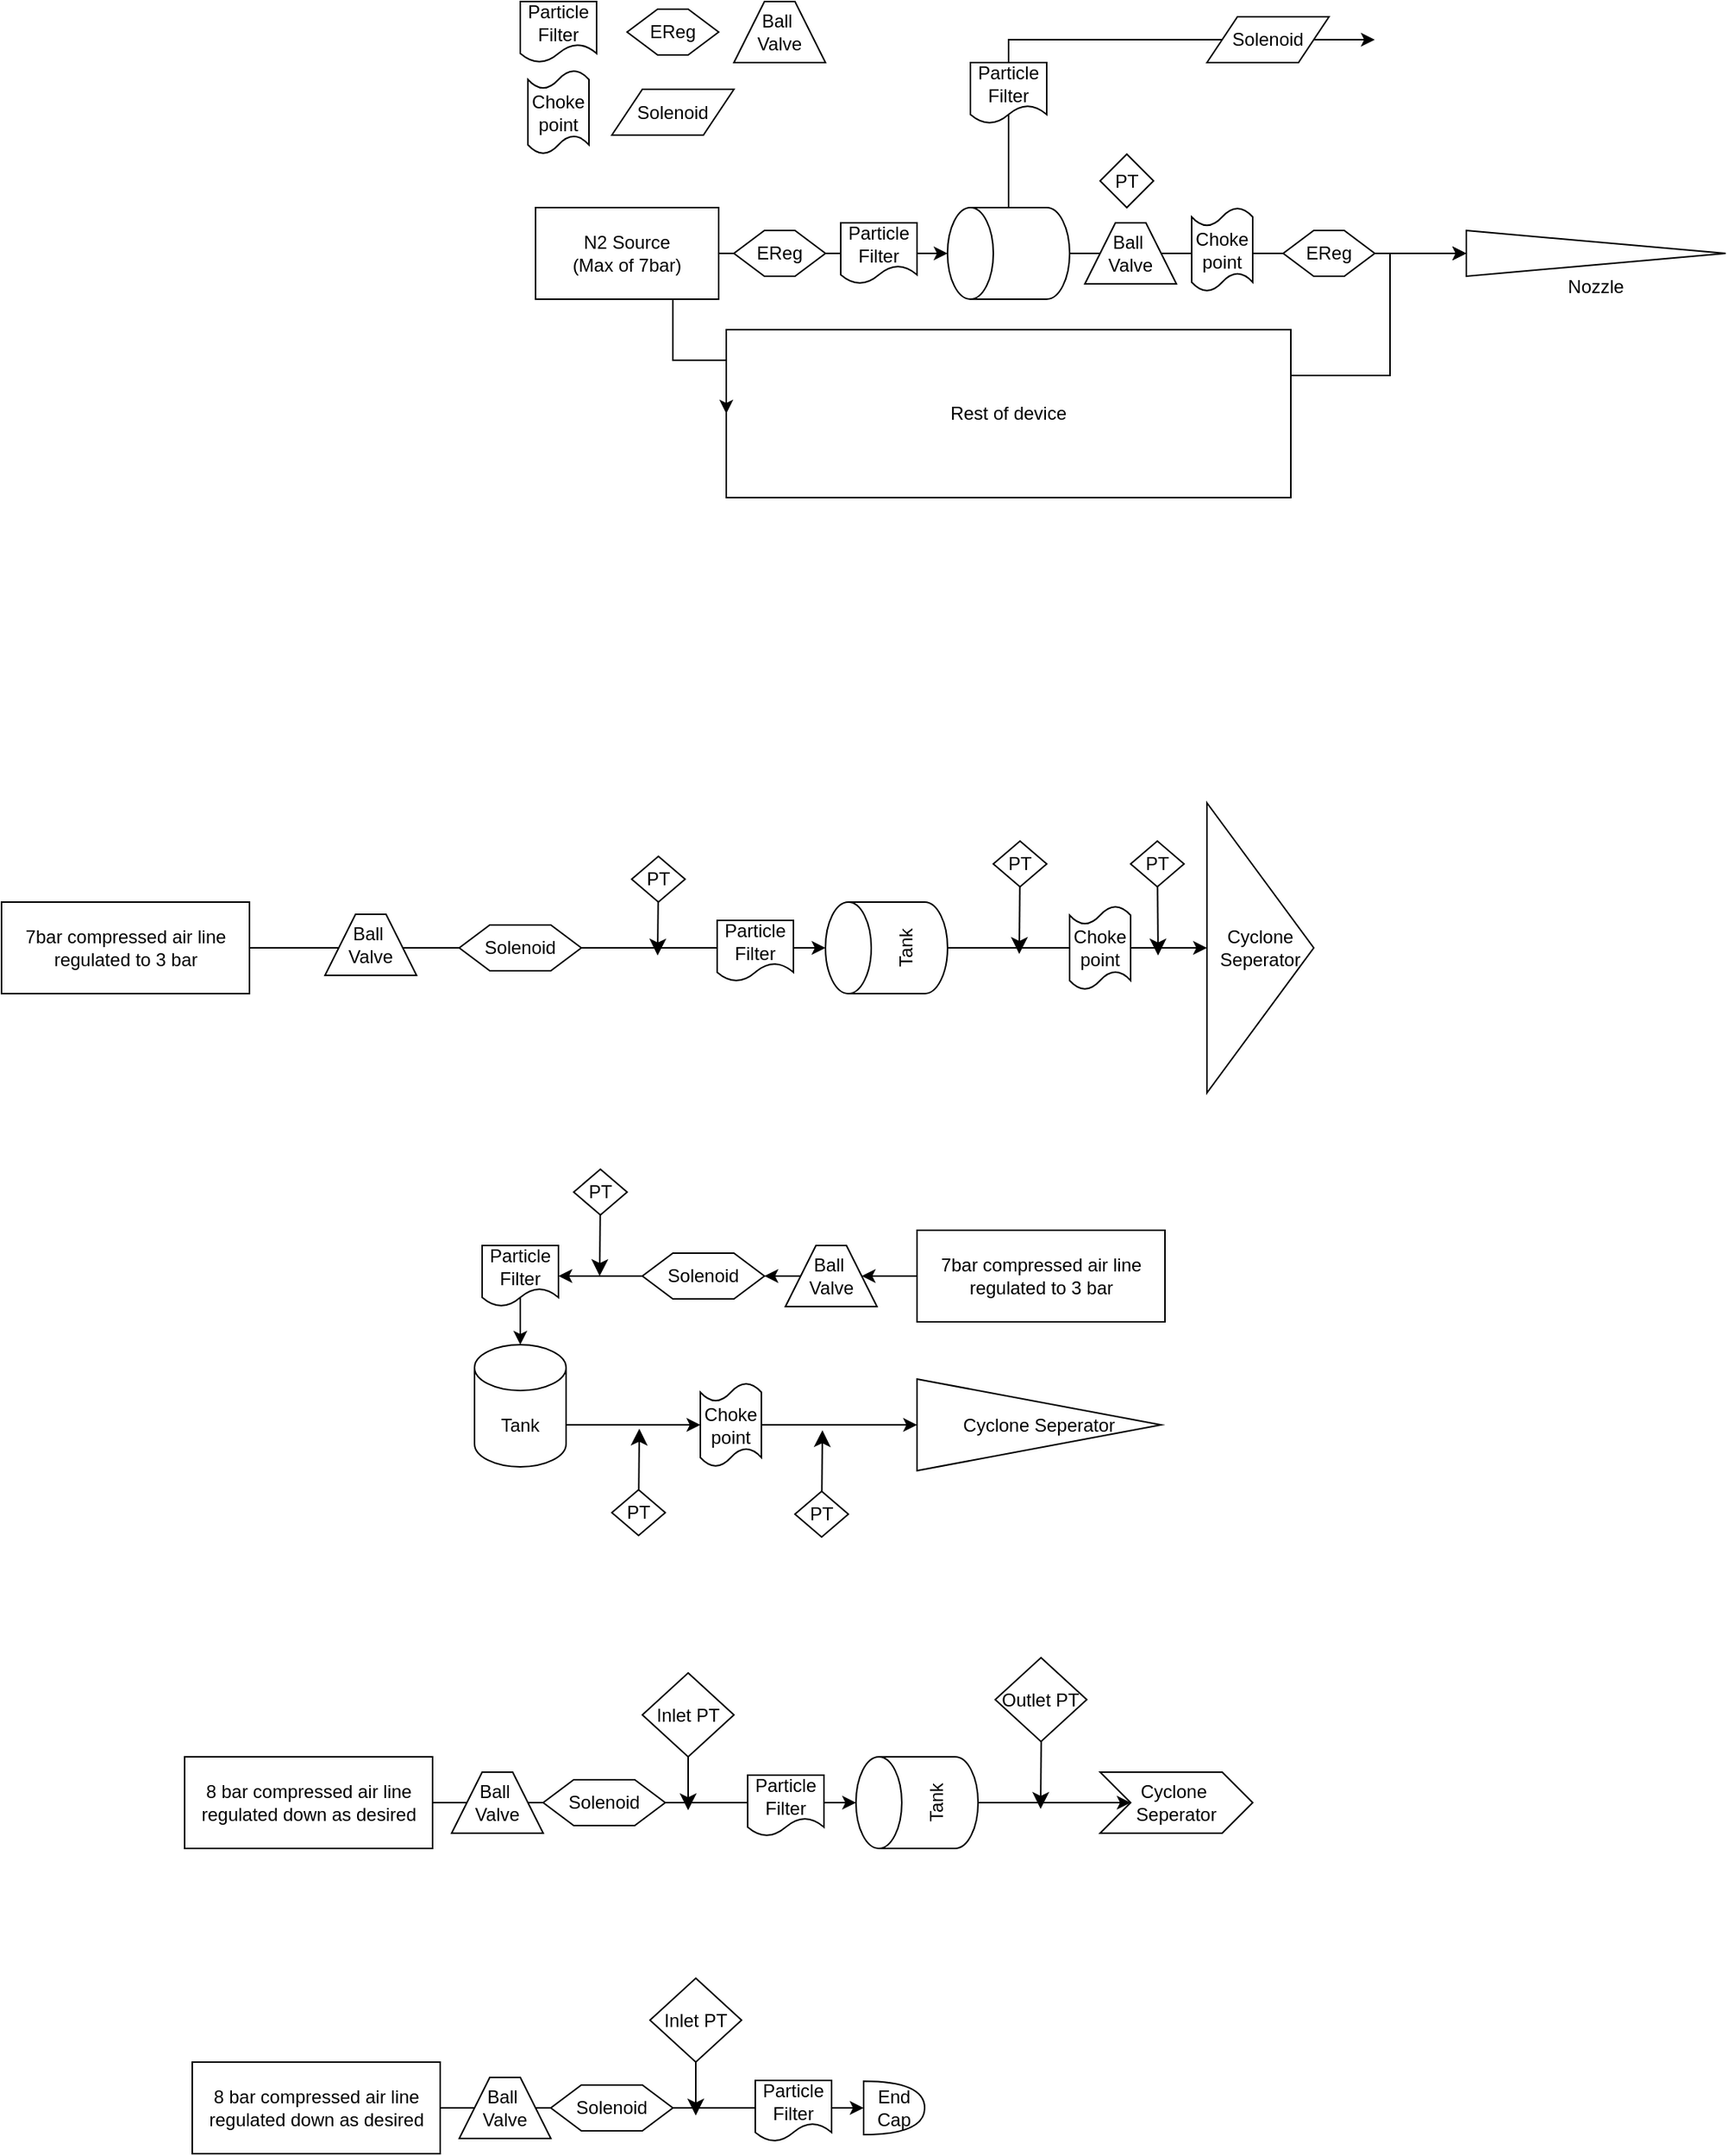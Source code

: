 <mxfile version="27.0.9">
  <diagram name="Page-1" id="koAt_1DJ4aizDEp0hSSp">
    <mxGraphModel dx="1778" dy="386" grid="1" gridSize="10" guides="1" tooltips="1" connect="1" arrows="1" fold="1" page="1" pageScale="1" pageWidth="827" pageHeight="1169" math="0" shadow="0">
      <root>
        <mxCell id="0" />
        <mxCell id="1" parent="0" />
        <mxCell id="gMn1Iu3mgwIx1v5ScUqv-10" style="edgeStyle=orthogonalEdgeStyle;rounded=0;orthogonalLoop=1;jettySize=auto;html=1;exitX=0.5;exitY=1;exitDx=0;exitDy=0;exitPerimeter=0;" parent="1" source="gMn1Iu3mgwIx1v5ScUqv-1" target="gMn1Iu3mgwIx1v5ScUqv-6" edge="1">
          <mxGeometry relative="1" as="geometry" />
        </mxCell>
        <mxCell id="gMn1Iu3mgwIx1v5ScUqv-14" style="edgeStyle=orthogonalEdgeStyle;rounded=0;orthogonalLoop=1;jettySize=auto;html=1;exitX=1;exitY=0.5;exitDx=0;exitDy=0;exitPerimeter=0;" parent="1" source="gMn1Iu3mgwIx1v5ScUqv-1" edge="1">
          <mxGeometry relative="1" as="geometry">
            <mxPoint x="570" y="30" as="targetPoint" />
            <Array as="points">
              <mxPoint x="330" y="30" />
            </Array>
          </mxGeometry>
        </mxCell>
        <mxCell id="gMn1Iu3mgwIx1v5ScUqv-1" value="" style="shape=cylinder3;whiteSpace=wrap;html=1;boundedLbl=1;backgroundOutline=1;size=15;rotation=-90;" parent="1" vertex="1">
          <mxGeometry x="300" y="130" width="60" height="80" as="geometry" />
        </mxCell>
        <mxCell id="gMn1Iu3mgwIx1v5ScUqv-5" value="N2 Source&lt;div&gt;(Max of 7bar)&lt;/div&gt;" style="rounded=0;whiteSpace=wrap;html=1;" parent="1" vertex="1">
          <mxGeometry x="20" y="140" width="120" height="60" as="geometry" />
        </mxCell>
        <mxCell id="gMn1Iu3mgwIx1v5ScUqv-6" value="&lt;div&gt;&lt;br&gt;&lt;/div&gt;&lt;div&gt;&lt;br&gt;&lt;/div&gt;&lt;div&gt;&lt;br&gt;&lt;/div&gt;&lt;div&gt;&lt;br&gt;&lt;/div&gt;&lt;div&gt;Nozzle&lt;/div&gt;&lt;div&gt;&lt;br&gt;&lt;/div&gt;" style="triangle;whiteSpace=wrap;html=1;" parent="1" vertex="1">
          <mxGeometry x="630" y="155" width="170" height="30" as="geometry" />
        </mxCell>
        <mxCell id="gMn1Iu3mgwIx1v5ScUqv-11" style="edgeStyle=orthogonalEdgeStyle;rounded=0;orthogonalLoop=1;jettySize=auto;html=1;exitX=1;exitY=0.5;exitDx=0;exitDy=0;" parent="1" source="gMn1Iu3mgwIx1v5ScUqv-8" edge="1">
          <mxGeometry relative="1" as="geometry">
            <mxPoint x="630.0" y="170" as="targetPoint" />
            <Array as="points">
              <mxPoint x="515" y="250" />
              <mxPoint x="580" y="250" />
              <mxPoint x="580" y="170" />
            </Array>
          </mxGeometry>
        </mxCell>
        <mxCell id="gMn1Iu3mgwIx1v5ScUqv-8" value="Rest of device" style="rounded=0;whiteSpace=wrap;html=1;" parent="1" vertex="1">
          <mxGeometry x="145" y="220" width="370" height="110" as="geometry" />
        </mxCell>
        <mxCell id="gMn1Iu3mgwIx1v5ScUqv-9" style="edgeStyle=orthogonalEdgeStyle;rounded=0;orthogonalLoop=1;jettySize=auto;html=1;exitX=1;exitY=0.5;exitDx=0;exitDy=0;entryX=0.5;entryY=0;entryDx=0;entryDy=0;entryPerimeter=0;" parent="1" source="gMn1Iu3mgwIx1v5ScUqv-5" target="gMn1Iu3mgwIx1v5ScUqv-1" edge="1">
          <mxGeometry relative="1" as="geometry" />
        </mxCell>
        <mxCell id="gMn1Iu3mgwIx1v5ScUqv-12" value="EReg" style="shape=hexagon;perimeter=hexagonPerimeter2;whiteSpace=wrap;html=1;fixedSize=1;" parent="1" vertex="1">
          <mxGeometry x="80" y="10" width="60" height="30" as="geometry" />
        </mxCell>
        <mxCell id="gMn1Iu3mgwIx1v5ScUqv-13" style="edgeStyle=orthogonalEdgeStyle;rounded=0;orthogonalLoop=1;jettySize=auto;html=1;exitX=0.75;exitY=1;exitDx=0;exitDy=0;entryX=0;entryY=0.5;entryDx=0;entryDy=0;" parent="1" source="gMn1Iu3mgwIx1v5ScUqv-5" target="gMn1Iu3mgwIx1v5ScUqv-8" edge="1">
          <mxGeometry relative="1" as="geometry">
            <Array as="points">
              <mxPoint x="110" y="240" />
              <mxPoint x="145" y="240" />
            </Array>
          </mxGeometry>
        </mxCell>
        <mxCell id="gMn1Iu3mgwIx1v5ScUqv-16" value="Solenoid" style="shape=parallelogram;perimeter=parallelogramPerimeter;whiteSpace=wrap;html=1;fixedSize=1;" parent="1" vertex="1">
          <mxGeometry x="70" y="62.5" width="80" height="30" as="geometry" />
        </mxCell>
        <mxCell id="gMn1Iu3mgwIx1v5ScUqv-17" value="Solenoid" style="shape=parallelogram;perimeter=parallelogramPerimeter;whiteSpace=wrap;html=1;fixedSize=1;" parent="1" vertex="1">
          <mxGeometry x="460" y="15" width="80" height="30" as="geometry" />
        </mxCell>
        <mxCell id="gMn1Iu3mgwIx1v5ScUqv-18" value="Particle Filter" style="shape=document;whiteSpace=wrap;html=1;boundedLbl=1;" parent="1" vertex="1">
          <mxGeometry x="305" y="45" width="50" height="40" as="geometry" />
        </mxCell>
        <mxCell id="gMn1Iu3mgwIx1v5ScUqv-21" value="EReg" style="shape=hexagon;perimeter=hexagonPerimeter2;whiteSpace=wrap;html=1;fixedSize=1;" parent="1" vertex="1">
          <mxGeometry x="150" y="155" width="60" height="30" as="geometry" />
        </mxCell>
        <mxCell id="gMn1Iu3mgwIx1v5ScUqv-22" value="EReg" style="shape=hexagon;perimeter=hexagonPerimeter2;whiteSpace=wrap;html=1;fixedSize=1;" parent="1" vertex="1">
          <mxGeometry x="510" y="155" width="60" height="30" as="geometry" />
        </mxCell>
        <mxCell id="gMn1Iu3mgwIx1v5ScUqv-24" value="Particle Filter" style="shape=document;whiteSpace=wrap;html=1;boundedLbl=1;" parent="1" vertex="1">
          <mxGeometry x="10" y="5" width="50" height="40" as="geometry" />
        </mxCell>
        <mxCell id="gMn1Iu3mgwIx1v5ScUqv-25" value="Particle Filter" style="shape=document;whiteSpace=wrap;html=1;boundedLbl=1;" parent="1" vertex="1">
          <mxGeometry x="220" y="150" width="50" height="40" as="geometry" />
        </mxCell>
        <mxCell id="gMn1Iu3mgwIx1v5ScUqv-26" value="Choke point" style="shape=tape;whiteSpace=wrap;html=1;size=0.222;" parent="1" vertex="1">
          <mxGeometry x="15" y="50" width="40" height="55" as="geometry" />
        </mxCell>
        <mxCell id="gMn1Iu3mgwIx1v5ScUqv-31" value="Choke point" style="shape=tape;whiteSpace=wrap;html=1;size=0.222;" parent="1" vertex="1">
          <mxGeometry x="450" y="140" width="40" height="55" as="geometry" />
        </mxCell>
        <mxCell id="gMn1Iu3mgwIx1v5ScUqv-35" value="Ball&amp;nbsp;&lt;div&gt;Valve&lt;/div&gt;" style="shape=trapezoid;perimeter=trapezoidPerimeter;whiteSpace=wrap;html=1;fixedSize=1;" parent="1" vertex="1">
          <mxGeometry x="150" y="5" width="60" height="40" as="geometry" />
        </mxCell>
        <mxCell id="gMn1Iu3mgwIx1v5ScUqv-36" value="Ball&amp;nbsp;&lt;div&gt;Valve&lt;/div&gt;" style="shape=trapezoid;perimeter=trapezoidPerimeter;whiteSpace=wrap;html=1;fixedSize=1;" parent="1" vertex="1">
          <mxGeometry x="380" y="150" width="60" height="40" as="geometry" />
        </mxCell>
        <mxCell id="0Xus20Z5ZAyfjVPvp_kh-1" value="PT" style="rhombus;whiteSpace=wrap;html=1;" parent="1" vertex="1">
          <mxGeometry x="390" y="105" width="35" height="35" as="geometry" />
        </mxCell>
        <mxCell id="0Xus20Z5ZAyfjVPvp_kh-2" style="edgeStyle=orthogonalEdgeStyle;rounded=0;orthogonalLoop=1;jettySize=auto;html=1;exitX=0.5;exitY=1;exitDx=0;exitDy=0;exitPerimeter=0;" parent="1" source="0Xus20Z5ZAyfjVPvp_kh-4" target="0Xus20Z5ZAyfjVPvp_kh-6" edge="1">
          <mxGeometry relative="1" as="geometry" />
        </mxCell>
        <mxCell id="0Xus20Z5ZAyfjVPvp_kh-4" value="Tank" style="shape=cylinder3;whiteSpace=wrap;html=1;boundedLbl=1;backgroundOutline=1;size=15;rotation=-90;" parent="1" vertex="1">
          <mxGeometry x="220" y="585" width="60" height="80" as="geometry" />
        </mxCell>
        <mxCell id="0Xus20Z5ZAyfjVPvp_kh-5" value="7bar compressed air line regulated to 3 bar" style="rounded=0;whiteSpace=wrap;html=1;" parent="1" vertex="1">
          <mxGeometry x="-330" y="595" width="162.5" height="60" as="geometry" />
        </mxCell>
        <mxCell id="0Xus20Z5ZAyfjVPvp_kh-6" value="Cyclone Seperator" style="triangle;whiteSpace=wrap;html=1;" parent="1" vertex="1">
          <mxGeometry x="460" y="530" width="70" height="190" as="geometry" />
        </mxCell>
        <mxCell id="0Xus20Z5ZAyfjVPvp_kh-9" style="edgeStyle=orthogonalEdgeStyle;rounded=0;orthogonalLoop=1;jettySize=auto;html=1;exitX=1;exitY=0.5;exitDx=0;exitDy=0;entryX=0.5;entryY=0;entryDx=0;entryDy=0;entryPerimeter=0;" parent="1" source="0Xus20Z5ZAyfjVPvp_kh-5" target="0Xus20Z5ZAyfjVPvp_kh-4" edge="1">
          <mxGeometry relative="1" as="geometry" />
        </mxCell>
        <mxCell id="0Xus20Z5ZAyfjVPvp_kh-20" value="Choke point" style="shape=tape;whiteSpace=wrap;html=1;size=0.222;" parent="1" vertex="1">
          <mxGeometry x="370" y="597.5" width="40" height="55" as="geometry" />
        </mxCell>
        <mxCell id="0Xus20Z5ZAyfjVPvp_kh-21" value="Ball&amp;nbsp;&lt;div&gt;Valve&lt;/div&gt;" style="shape=trapezoid;perimeter=trapezoidPerimeter;whiteSpace=wrap;html=1;fixedSize=1;" parent="1" vertex="1">
          <mxGeometry x="-118" y="603" width="60" height="40" as="geometry" />
        </mxCell>
        <mxCell id="0Xus20Z5ZAyfjVPvp_kh-24" style="edgeStyle=none;curved=1;rounded=0;orthogonalLoop=1;jettySize=auto;html=1;fontSize=12;startSize=8;endSize=8;" parent="1" source="0Xus20Z5ZAyfjVPvp_kh-23" edge="1">
          <mxGeometry relative="1" as="geometry">
            <mxPoint x="337" y="629" as="targetPoint" />
          </mxGeometry>
        </mxCell>
        <mxCell id="0Xus20Z5ZAyfjVPvp_kh-23" value="PT" style="rhombus;whiteSpace=wrap;html=1;" parent="1" vertex="1">
          <mxGeometry x="320" y="555" width="35" height="30" as="geometry" />
        </mxCell>
        <mxCell id="0Xus20Z5ZAyfjVPvp_kh-25" style="edgeStyle=none;curved=1;rounded=0;orthogonalLoop=1;jettySize=auto;html=1;fontSize=12;startSize=8;endSize=8;" parent="1" source="0Xus20Z5ZAyfjVPvp_kh-26" edge="1">
          <mxGeometry relative="1" as="geometry">
            <mxPoint x="100" y="630" as="targetPoint" />
          </mxGeometry>
        </mxCell>
        <mxCell id="0Xus20Z5ZAyfjVPvp_kh-26" value="PT" style="rhombus;whiteSpace=wrap;html=1;" parent="1" vertex="1">
          <mxGeometry x="83" y="565" width="35" height="30" as="geometry" />
        </mxCell>
        <mxCell id="0Xus20Z5ZAyfjVPvp_kh-27" style="edgeStyle=none;curved=1;rounded=0;orthogonalLoop=1;jettySize=auto;html=1;fontSize=12;startSize=8;endSize=8;" parent="1" source="0Xus20Z5ZAyfjVPvp_kh-28" edge="1">
          <mxGeometry relative="1" as="geometry">
            <mxPoint x="428" y="630" as="targetPoint" />
          </mxGeometry>
        </mxCell>
        <mxCell id="0Xus20Z5ZAyfjVPvp_kh-28" value="PT" style="rhombus;whiteSpace=wrap;html=1;" parent="1" vertex="1">
          <mxGeometry x="410" y="555" width="35" height="30" as="geometry" />
        </mxCell>
        <mxCell id="edxGDXQpdtz9oHDjBQGX-2" value="Particle Filter" style="shape=document;whiteSpace=wrap;html=1;boundedLbl=1;" parent="1" vertex="1">
          <mxGeometry x="139" y="607" width="50" height="40" as="geometry" />
        </mxCell>
        <mxCell id="0Xus20Z5ZAyfjVPvp_kh-10" value="Solenoid" style="shape=hexagon;perimeter=hexagonPerimeter2;whiteSpace=wrap;html=1;fixedSize=1;" parent="1" vertex="1">
          <mxGeometry x="-30" y="610" width="80" height="30" as="geometry" />
        </mxCell>
        <mxCell id="4R46Es8XT1TJ6zTRHxSb-3" value="Tank" style="shape=cylinder3;whiteSpace=wrap;html=1;boundedLbl=1;backgroundOutline=1;size=15;rotation=0;" parent="1" vertex="1">
          <mxGeometry x="-20" y="885" width="60" height="80" as="geometry" />
        </mxCell>
        <mxCell id="4R46Es8XT1TJ6zTRHxSb-23" style="edgeStyle=orthogonalEdgeStyle;rounded=0;orthogonalLoop=1;jettySize=auto;html=1;exitX=0;exitY=0.5;exitDx=0;exitDy=0;" parent="1" source="4R46Es8XT1TJ6zTRHxSb-4" target="4R46Es8XT1TJ6zTRHxSb-8" edge="1">
          <mxGeometry relative="1" as="geometry" />
        </mxCell>
        <mxCell id="4R46Es8XT1TJ6zTRHxSb-4" value="7bar compressed air line regulated to 3 bar" style="rounded=0;whiteSpace=wrap;html=1;" parent="1" vertex="1">
          <mxGeometry x="270" y="810" width="162.5" height="60" as="geometry" />
        </mxCell>
        <mxCell id="4R46Es8XT1TJ6zTRHxSb-5" value="Cyclone Seperator" style="triangle;whiteSpace=wrap;html=1;" parent="1" vertex="1">
          <mxGeometry x="270" y="907.5" width="160" height="60" as="geometry" />
        </mxCell>
        <mxCell id="4R46Es8XT1TJ6zTRHxSb-29" style="edgeStyle=orthogonalEdgeStyle;rounded=0;orthogonalLoop=1;jettySize=auto;html=1;exitX=1;exitY=0.5;exitDx=0;exitDy=0;exitPerimeter=0;entryX=0;entryY=0.5;entryDx=0;entryDy=0;" parent="1" source="4R46Es8XT1TJ6zTRHxSb-7" target="4R46Es8XT1TJ6zTRHxSb-5" edge="1">
          <mxGeometry relative="1" as="geometry" />
        </mxCell>
        <mxCell id="4R46Es8XT1TJ6zTRHxSb-7" value="Choke point" style="shape=tape;whiteSpace=wrap;html=1;size=0.222;" parent="1" vertex="1">
          <mxGeometry x="128" y="910" width="40" height="55" as="geometry" />
        </mxCell>
        <mxCell id="4R46Es8XT1TJ6zTRHxSb-24" style="edgeStyle=orthogonalEdgeStyle;rounded=0;orthogonalLoop=1;jettySize=auto;html=1;exitX=0;exitY=0.5;exitDx=0;exitDy=0;entryX=1;entryY=0.5;entryDx=0;entryDy=0;" parent="1" source="4R46Es8XT1TJ6zTRHxSb-8" target="4R46Es8XT1TJ6zTRHxSb-16" edge="1">
          <mxGeometry relative="1" as="geometry" />
        </mxCell>
        <mxCell id="4R46Es8XT1TJ6zTRHxSb-8" value="Ball&amp;nbsp;&lt;div&gt;Valve&lt;/div&gt;" style="shape=trapezoid;perimeter=trapezoidPerimeter;whiteSpace=wrap;html=1;fixedSize=1;" parent="1" vertex="1">
          <mxGeometry x="183.75" y="820" width="60" height="40" as="geometry" />
        </mxCell>
        <mxCell id="4R46Es8XT1TJ6zTRHxSb-9" style="edgeStyle=none;curved=1;rounded=0;orthogonalLoop=1;jettySize=auto;html=1;fontSize=12;startSize=8;endSize=8;" parent="1" source="4R46Es8XT1TJ6zTRHxSb-10" edge="1">
          <mxGeometry relative="1" as="geometry">
            <mxPoint x="88" y="940" as="targetPoint" />
          </mxGeometry>
        </mxCell>
        <mxCell id="4R46Es8XT1TJ6zTRHxSb-10" value="PT" style="rhombus;whiteSpace=wrap;html=1;" parent="1" vertex="1">
          <mxGeometry x="70" y="980" width="35" height="30" as="geometry" />
        </mxCell>
        <mxCell id="4R46Es8XT1TJ6zTRHxSb-11" style="edgeStyle=none;curved=1;rounded=0;orthogonalLoop=1;jettySize=auto;html=1;fontSize=12;startSize=8;endSize=8;" parent="1" source="4R46Es8XT1TJ6zTRHxSb-12" edge="1">
          <mxGeometry relative="1" as="geometry">
            <mxPoint x="62" y="840" as="targetPoint" />
          </mxGeometry>
        </mxCell>
        <mxCell id="4R46Es8XT1TJ6zTRHxSb-12" value="PT" style="rhombus;whiteSpace=wrap;html=1;" parent="1" vertex="1">
          <mxGeometry x="45" y="770" width="35" height="30" as="geometry" />
        </mxCell>
        <mxCell id="4R46Es8XT1TJ6zTRHxSb-25" style="edgeStyle=orthogonalEdgeStyle;rounded=0;orthogonalLoop=1;jettySize=auto;html=1;exitX=0;exitY=0.5;exitDx=0;exitDy=0;entryX=1;entryY=0.5;entryDx=0;entryDy=0;" parent="1" source="4R46Es8XT1TJ6zTRHxSb-16" target="4R46Es8XT1TJ6zTRHxSb-15" edge="1">
          <mxGeometry relative="1" as="geometry" />
        </mxCell>
        <mxCell id="4R46Es8XT1TJ6zTRHxSb-16" value="Solenoid" style="shape=hexagon;perimeter=hexagonPerimeter2;whiteSpace=wrap;html=1;fixedSize=1;" parent="1" vertex="1">
          <mxGeometry x="90" y="825" width="80" height="30" as="geometry" />
        </mxCell>
        <mxCell id="4R46Es8XT1TJ6zTRHxSb-20" style="edgeStyle=none;curved=1;rounded=0;orthogonalLoop=1;jettySize=auto;html=1;fontSize=12;startSize=8;endSize=8;" parent="1" source="4R46Es8XT1TJ6zTRHxSb-21" edge="1">
          <mxGeometry relative="1" as="geometry">
            <mxPoint x="208" y="941" as="targetPoint" />
          </mxGeometry>
        </mxCell>
        <mxCell id="4R46Es8XT1TJ6zTRHxSb-21" value="PT" style="rhombus;whiteSpace=wrap;html=1;" parent="1" vertex="1">
          <mxGeometry x="190" y="981" width="35" height="30" as="geometry" />
        </mxCell>
        <mxCell id="4R46Es8XT1TJ6zTRHxSb-27" style="edgeStyle=orthogonalEdgeStyle;rounded=0;orthogonalLoop=1;jettySize=auto;html=1;entryX=0.5;entryY=0;entryDx=0;entryDy=0;entryPerimeter=0;" parent="1" target="4R46Es8XT1TJ6zTRHxSb-3" edge="1">
          <mxGeometry relative="1" as="geometry">
            <mxPoint x="11" y="853" as="sourcePoint" />
          </mxGeometry>
        </mxCell>
        <mxCell id="4R46Es8XT1TJ6zTRHxSb-15" value="Particle Filter" style="shape=document;whiteSpace=wrap;html=1;boundedLbl=1;rotation=0;" parent="1" vertex="1">
          <mxGeometry x="-15" y="820" width="50" height="40" as="geometry" />
        </mxCell>
        <mxCell id="4R46Es8XT1TJ6zTRHxSb-28" style="edgeStyle=orthogonalEdgeStyle;rounded=0;orthogonalLoop=1;jettySize=auto;html=1;exitX=1;exitY=0;exitDx=0;exitDy=52.5;exitPerimeter=0;entryX=0;entryY=0.5;entryDx=0;entryDy=0;entryPerimeter=0;" parent="1" source="4R46Es8XT1TJ6zTRHxSb-3" target="4R46Es8XT1TJ6zTRHxSb-7" edge="1">
          <mxGeometry relative="1" as="geometry" />
        </mxCell>
        <mxCell id="j5jZeytiAa-mrpaEMIvt-1" style="edgeStyle=orthogonalEdgeStyle;rounded=0;orthogonalLoop=1;jettySize=auto;html=1;exitX=0.5;exitY=1;exitDx=0;exitDy=0;exitPerimeter=0;" edge="1" parent="1" source="j5jZeytiAa-mrpaEMIvt-2">
          <mxGeometry relative="1" as="geometry">
            <mxPoint x="410" y="1185" as="targetPoint" />
          </mxGeometry>
        </mxCell>
        <mxCell id="j5jZeytiAa-mrpaEMIvt-2" value="Tank" style="shape=cylinder3;whiteSpace=wrap;html=1;boundedLbl=1;backgroundOutline=1;size=15;rotation=-90;" vertex="1" parent="1">
          <mxGeometry x="240" y="1145" width="60" height="80" as="geometry" />
        </mxCell>
        <mxCell id="j5jZeytiAa-mrpaEMIvt-3" value="8 bar compressed air line regulated down as desired" style="rounded=0;whiteSpace=wrap;html=1;" vertex="1" parent="1">
          <mxGeometry x="-210" y="1155" width="162.5" height="60" as="geometry" />
        </mxCell>
        <mxCell id="j5jZeytiAa-mrpaEMIvt-5" style="edgeStyle=orthogonalEdgeStyle;rounded=0;orthogonalLoop=1;jettySize=auto;html=1;exitX=1;exitY=0.5;exitDx=0;exitDy=0;entryX=0.5;entryY=0;entryDx=0;entryDy=0;entryPerimeter=0;" edge="1" parent="1" source="j5jZeytiAa-mrpaEMIvt-3" target="j5jZeytiAa-mrpaEMIvt-2">
          <mxGeometry relative="1" as="geometry" />
        </mxCell>
        <mxCell id="j5jZeytiAa-mrpaEMIvt-7" value="Ball&amp;nbsp;&lt;div&gt;Valve&lt;/div&gt;" style="shape=trapezoid;perimeter=trapezoidPerimeter;whiteSpace=wrap;html=1;fixedSize=1;" vertex="1" parent="1">
          <mxGeometry x="-35" y="1165" width="60" height="40" as="geometry" />
        </mxCell>
        <mxCell id="j5jZeytiAa-mrpaEMIvt-8" style="edgeStyle=none;curved=1;rounded=0;orthogonalLoop=1;jettySize=auto;html=1;fontSize=12;startSize=8;endSize=8;" edge="1" parent="1">
          <mxGeometry relative="1" as="geometry">
            <mxPoint x="351.01" y="1189.11" as="targetPoint" />
            <mxPoint x="351.384" y="1145.002" as="sourcePoint" />
          </mxGeometry>
        </mxCell>
        <mxCell id="j5jZeytiAa-mrpaEMIvt-10" style="edgeStyle=none;curved=1;rounded=0;orthogonalLoop=1;jettySize=auto;html=1;fontSize=12;startSize=8;endSize=8;" edge="1" parent="1" source="j5jZeytiAa-mrpaEMIvt-11">
          <mxGeometry relative="1" as="geometry">
            <mxPoint x="120" y="1190" as="targetPoint" />
          </mxGeometry>
        </mxCell>
        <mxCell id="j5jZeytiAa-mrpaEMIvt-11" value="Inlet PT" style="rhombus;whiteSpace=wrap;html=1;" vertex="1" parent="1">
          <mxGeometry x="90" y="1100" width="60" height="55" as="geometry" />
        </mxCell>
        <mxCell id="j5jZeytiAa-mrpaEMIvt-14" value="Particle Filter" style="shape=document;whiteSpace=wrap;html=1;boundedLbl=1;" vertex="1" parent="1">
          <mxGeometry x="159" y="1167" width="50" height="40" as="geometry" />
        </mxCell>
        <mxCell id="j5jZeytiAa-mrpaEMIvt-15" value="Solenoid" style="shape=hexagon;perimeter=hexagonPerimeter2;whiteSpace=wrap;html=1;fixedSize=1;" vertex="1" parent="1">
          <mxGeometry x="25" y="1170" width="80" height="30" as="geometry" />
        </mxCell>
        <mxCell id="j5jZeytiAa-mrpaEMIvt-16" value="Outlet PT" style="rhombus;whiteSpace=wrap;html=1;" vertex="1" parent="1">
          <mxGeometry x="321.25" y="1090" width="60" height="55" as="geometry" />
        </mxCell>
        <mxCell id="j5jZeytiAa-mrpaEMIvt-19" value="8 bar compressed air line regulated down as desired" style="rounded=0;whiteSpace=wrap;html=1;" vertex="1" parent="1">
          <mxGeometry x="-205" y="1355" width="162.5" height="60" as="geometry" />
        </mxCell>
        <mxCell id="j5jZeytiAa-mrpaEMIvt-21" style="edgeStyle=orthogonalEdgeStyle;rounded=0;orthogonalLoop=1;jettySize=auto;html=1;exitX=1;exitY=0.5;exitDx=0;exitDy=0;entryX=0.5;entryY=0;entryDx=0;entryDy=0;entryPerimeter=0;" edge="1" parent="1" source="j5jZeytiAa-mrpaEMIvt-19">
          <mxGeometry relative="1" as="geometry">
            <mxPoint x="235" y="1385" as="targetPoint" />
          </mxGeometry>
        </mxCell>
        <mxCell id="j5jZeytiAa-mrpaEMIvt-22" value="Ball&amp;nbsp;&lt;div&gt;Valve&lt;/div&gt;" style="shape=trapezoid;perimeter=trapezoidPerimeter;whiteSpace=wrap;html=1;fixedSize=1;" vertex="1" parent="1">
          <mxGeometry x="-30" y="1365" width="60" height="40" as="geometry" />
        </mxCell>
        <mxCell id="j5jZeytiAa-mrpaEMIvt-24" style="edgeStyle=none;curved=1;rounded=0;orthogonalLoop=1;jettySize=auto;html=1;fontSize=12;startSize=8;endSize=8;" edge="1" parent="1" source="j5jZeytiAa-mrpaEMIvt-25">
          <mxGeometry relative="1" as="geometry">
            <mxPoint x="125" y="1390" as="targetPoint" />
          </mxGeometry>
        </mxCell>
        <mxCell id="j5jZeytiAa-mrpaEMIvt-25" value="Inlet PT" style="rhombus;whiteSpace=wrap;html=1;" vertex="1" parent="1">
          <mxGeometry x="95" y="1300" width="60" height="55" as="geometry" />
        </mxCell>
        <mxCell id="j5jZeytiAa-mrpaEMIvt-26" value="Particle Filter" style="shape=document;whiteSpace=wrap;html=1;boundedLbl=1;" vertex="1" parent="1">
          <mxGeometry x="164" y="1367" width="50" height="40" as="geometry" />
        </mxCell>
        <mxCell id="j5jZeytiAa-mrpaEMIvt-27" value="Solenoid" style="shape=hexagon;perimeter=hexagonPerimeter2;whiteSpace=wrap;html=1;fixedSize=1;" vertex="1" parent="1">
          <mxGeometry x="30" y="1370" width="80" height="30" as="geometry" />
        </mxCell>
        <mxCell id="j5jZeytiAa-mrpaEMIvt-29" value="End Cap" style="shape=or;whiteSpace=wrap;html=1;" vertex="1" parent="1">
          <mxGeometry x="235" y="1367.5" width="40" height="35" as="geometry" />
        </mxCell>
        <mxCell id="j5jZeytiAa-mrpaEMIvt-30" value="Cyclone&amp;nbsp;&lt;div&gt;Seperator&lt;/div&gt;" style="shape=step;perimeter=stepPerimeter;whiteSpace=wrap;html=1;fixedSize=1;" vertex="1" parent="1">
          <mxGeometry x="390" y="1165" width="100" height="40" as="geometry" />
        </mxCell>
      </root>
    </mxGraphModel>
  </diagram>
</mxfile>
